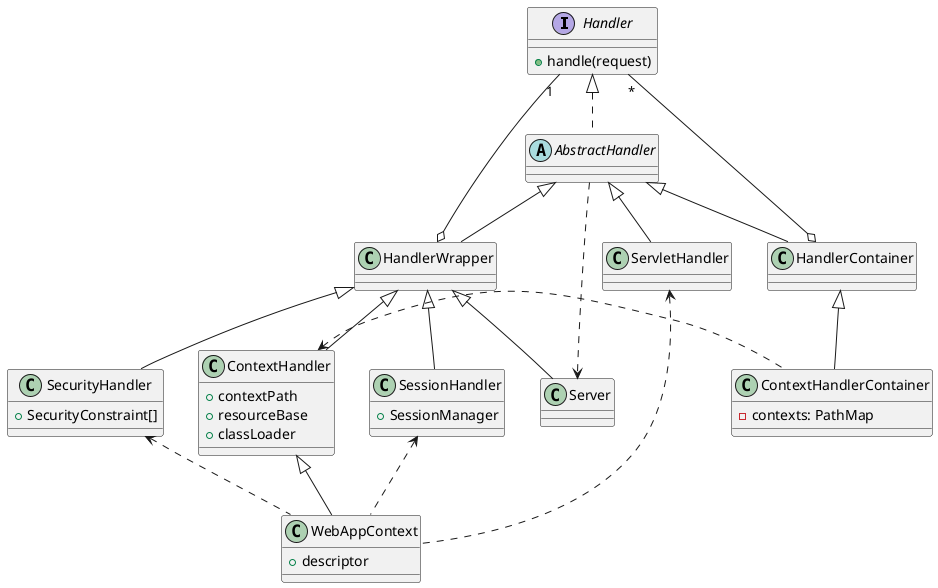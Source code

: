@startuml
interface Handler {
  +handle(request)
}
abstract class AbstractHandler
class HandlerWrapper
class ServletHandler
class HandlerContainer
class Server
class SessionHandler {
  +SessionManager
}
class SecurityHandler {
  +SecurityConstraint[]
}
class ContextHandler {
  +contextPath
  +resourceBase
  +classLoader
}
class ContextHandlerContainer {
  -contexts: PathMap
}
class WebAppContext {
  +descriptor
}

Handler <|.. AbstractHandler
Handler "1" --o HandlerWrapper
Handler "*" --o HandlerContainer
AbstractHandler <|-- HandlerWrapper
AbstractHandler <|-- ServletHandler
AbstractHandler <|-- HandlerContainer
AbstractHandler ..> Server
HandlerWrapper <|-- Server
HandlerWrapper <|-- SessionHandler
HandlerWrapper <|-- SecurityHandler
HandlerWrapper <|-- ContextHandler
ServletHandler <.. WebAppContext
HandlerContainer <|-- ContextHandlerContainer
SessionHandler <.. WebAppContext
SecurityHandler <.. WebAppContext
ContextHandler <. ContextHandlerContainer
ContextHandler <|-- WebAppContext
@enduml
